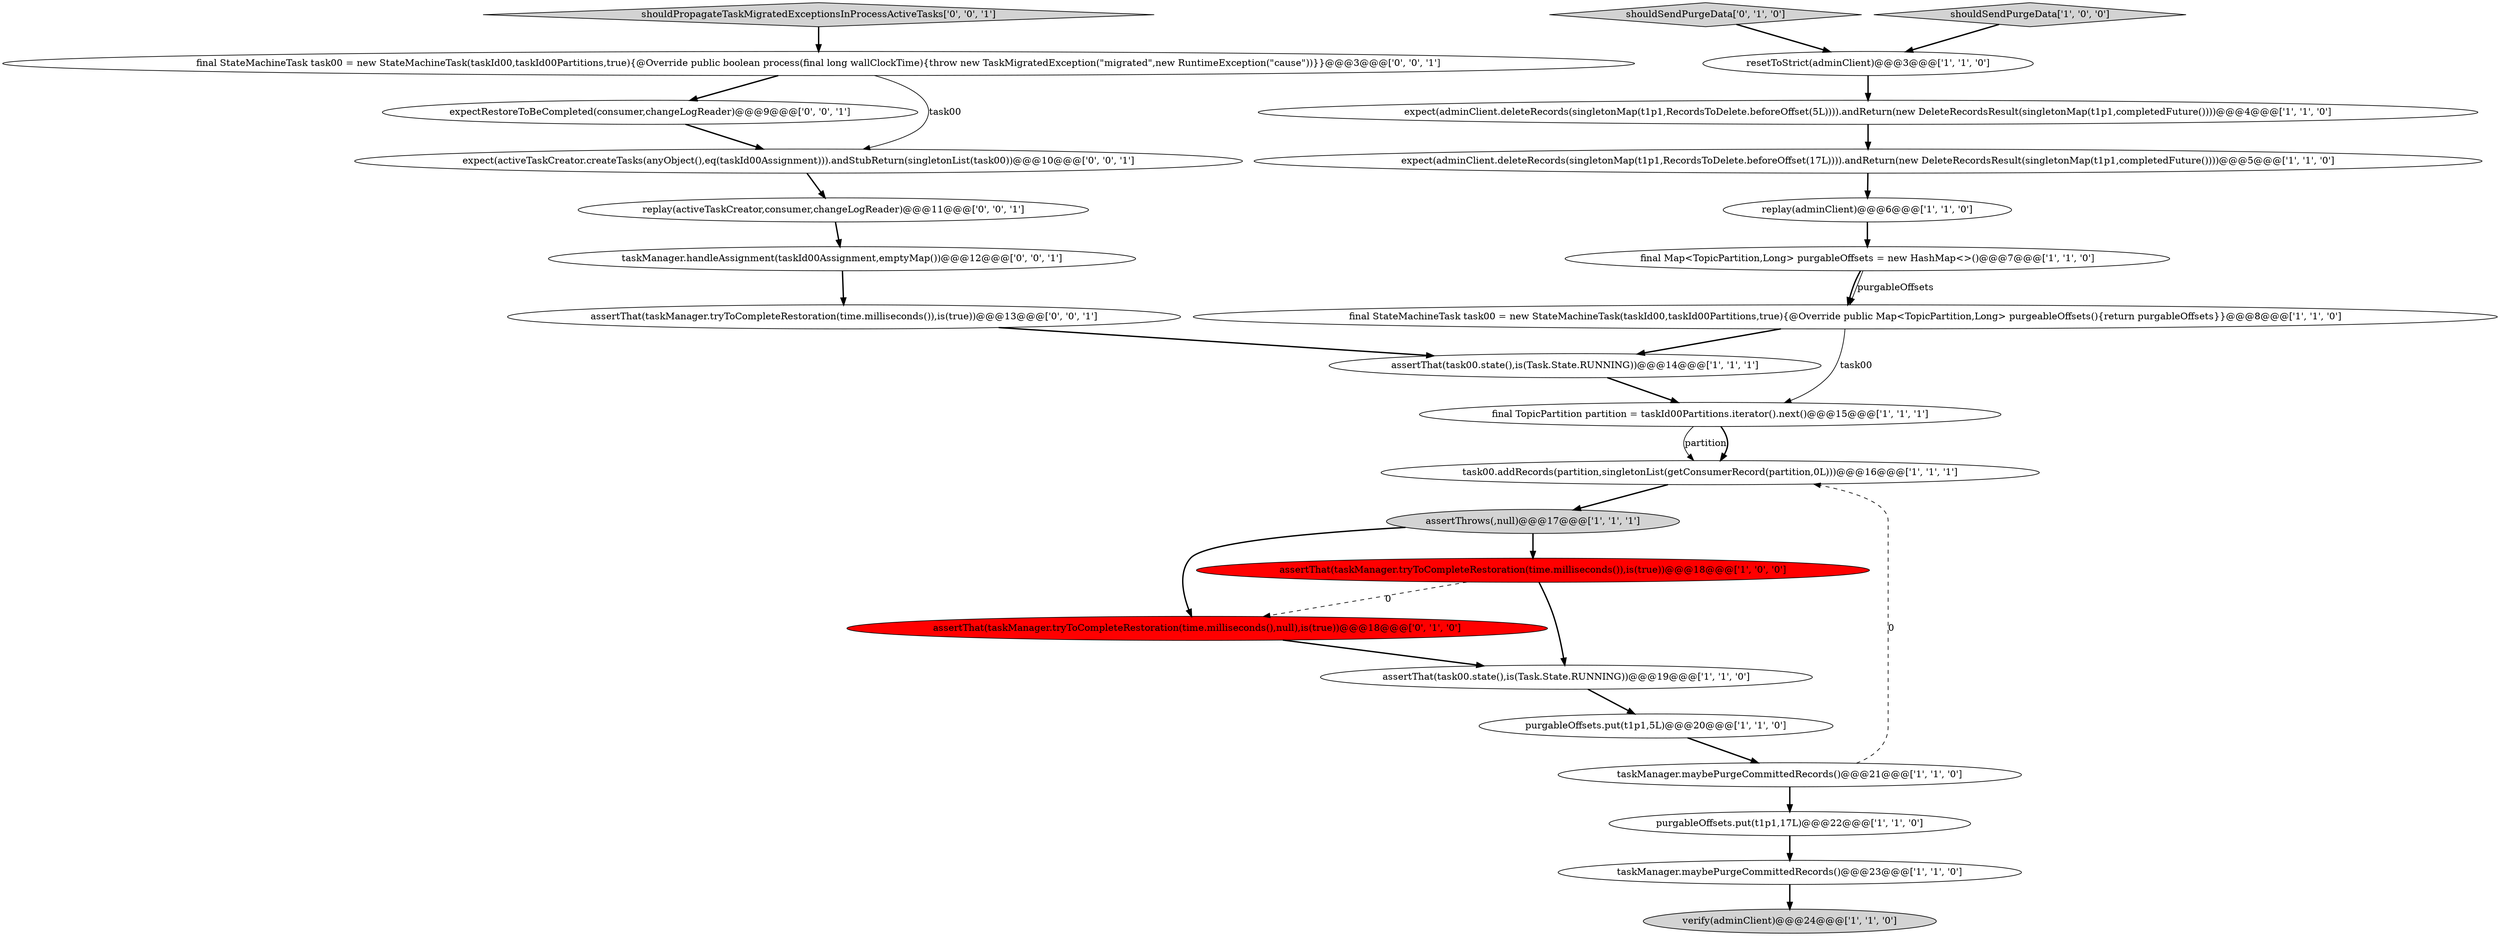 digraph {
20 [style = filled, label = "shouldPropagateTaskMigratedExceptionsInProcessActiveTasks['0', '0', '1']", fillcolor = lightgray, shape = diamond image = "AAA0AAABBB3BBB"];
17 [style = filled, label = "purgableOffsets.put(t1p1,17L)@@@22@@@['1', '1', '0']", fillcolor = white, shape = ellipse image = "AAA0AAABBB1BBB"];
9 [style = filled, label = "final Map<TopicPartition,Long> purgableOffsets = new HashMap<>()@@@7@@@['1', '1', '0']", fillcolor = white, shape = ellipse image = "AAA0AAABBB1BBB"];
16 [style = filled, label = "final StateMachineTask task00 = new StateMachineTask(taskId00,taskId00Partitions,true){@Override public Map<TopicPartition,Long> purgeableOffsets(){return purgableOffsets}}@@@8@@@['1', '1', '0']", fillcolor = white, shape = ellipse image = "AAA0AAABBB1BBB"];
0 [style = filled, label = "task00.addRecords(partition,singletonList(getConsumerRecord(partition,0L)))@@@16@@@['1', '1', '1']", fillcolor = white, shape = ellipse image = "AAA0AAABBB1BBB"];
19 [style = filled, label = "shouldSendPurgeData['0', '1', '0']", fillcolor = lightgray, shape = diamond image = "AAA0AAABBB2BBB"];
15 [style = filled, label = "shouldSendPurgeData['1', '0', '0']", fillcolor = lightgray, shape = diamond image = "AAA0AAABBB1BBB"];
25 [style = filled, label = "taskManager.handleAssignment(taskId00Assignment,emptyMap())@@@12@@@['0', '0', '1']", fillcolor = white, shape = ellipse image = "AAA0AAABBB3BBB"];
24 [style = filled, label = "expectRestoreToBeCompleted(consumer,changeLogReader)@@@9@@@['0', '0', '1']", fillcolor = white, shape = ellipse image = "AAA0AAABBB3BBB"];
14 [style = filled, label = "verify(adminClient)@@@24@@@['1', '1', '0']", fillcolor = lightgray, shape = ellipse image = "AAA0AAABBB1BBB"];
3 [style = filled, label = "assertThrows(,null)@@@17@@@['1', '1', '1']", fillcolor = lightgray, shape = ellipse image = "AAA0AAABBB1BBB"];
26 [style = filled, label = "final StateMachineTask task00 = new StateMachineTask(taskId00,taskId00Partitions,true){@Override public boolean process(final long wallClockTime){throw new TaskMigratedException(\"migrated\",new RuntimeException(\"cause\"))}}@@@3@@@['0', '0', '1']", fillcolor = white, shape = ellipse image = "AAA0AAABBB3BBB"];
2 [style = filled, label = "expect(adminClient.deleteRecords(singletonMap(t1p1,RecordsToDelete.beforeOffset(17L)))).andReturn(new DeleteRecordsResult(singletonMap(t1p1,completedFuture())))@@@5@@@['1', '1', '0']", fillcolor = white, shape = ellipse image = "AAA0AAABBB1BBB"];
8 [style = filled, label = "taskManager.maybePurgeCommittedRecords()@@@21@@@['1', '1', '0']", fillcolor = white, shape = ellipse image = "AAA0AAABBB1BBB"];
5 [style = filled, label = "assertThat(task00.state(),is(Task.State.RUNNING))@@@19@@@['1', '1', '0']", fillcolor = white, shape = ellipse image = "AAA0AAABBB1BBB"];
22 [style = filled, label = "expect(activeTaskCreator.createTasks(anyObject(),eq(taskId00Assignment))).andStubReturn(singletonList(task00))@@@10@@@['0', '0', '1']", fillcolor = white, shape = ellipse image = "AAA0AAABBB3BBB"];
23 [style = filled, label = "assertThat(taskManager.tryToCompleteRestoration(time.milliseconds()),is(true))@@@13@@@['0', '0', '1']", fillcolor = white, shape = ellipse image = "AAA0AAABBB3BBB"];
11 [style = filled, label = "resetToStrict(adminClient)@@@3@@@['1', '1', '0']", fillcolor = white, shape = ellipse image = "AAA0AAABBB1BBB"];
4 [style = filled, label = "purgableOffsets.put(t1p1,5L)@@@20@@@['1', '1', '0']", fillcolor = white, shape = ellipse image = "AAA0AAABBB1BBB"];
21 [style = filled, label = "replay(activeTaskCreator,consumer,changeLogReader)@@@11@@@['0', '0', '1']", fillcolor = white, shape = ellipse image = "AAA0AAABBB3BBB"];
7 [style = filled, label = "assertThat(task00.state(),is(Task.State.RUNNING))@@@14@@@['1', '1', '1']", fillcolor = white, shape = ellipse image = "AAA0AAABBB1BBB"];
12 [style = filled, label = "replay(adminClient)@@@6@@@['1', '1', '0']", fillcolor = white, shape = ellipse image = "AAA0AAABBB1BBB"];
13 [style = filled, label = "final TopicPartition partition = taskId00Partitions.iterator().next()@@@15@@@['1', '1', '1']", fillcolor = white, shape = ellipse image = "AAA0AAABBB1BBB"];
1 [style = filled, label = "expect(adminClient.deleteRecords(singletonMap(t1p1,RecordsToDelete.beforeOffset(5L)))).andReturn(new DeleteRecordsResult(singletonMap(t1p1,completedFuture())))@@@4@@@['1', '1', '0']", fillcolor = white, shape = ellipse image = "AAA0AAABBB1BBB"];
18 [style = filled, label = "assertThat(taskManager.tryToCompleteRestoration(time.milliseconds(),null),is(true))@@@18@@@['0', '1', '0']", fillcolor = red, shape = ellipse image = "AAA1AAABBB2BBB"];
10 [style = filled, label = "taskManager.maybePurgeCommittedRecords()@@@23@@@['1', '1', '0']", fillcolor = white, shape = ellipse image = "AAA0AAABBB1BBB"];
6 [style = filled, label = "assertThat(taskManager.tryToCompleteRestoration(time.milliseconds()),is(true))@@@18@@@['1', '0', '0']", fillcolor = red, shape = ellipse image = "AAA1AAABBB1BBB"];
7->13 [style = bold, label=""];
0->3 [style = bold, label=""];
17->10 [style = bold, label=""];
10->14 [style = bold, label=""];
11->1 [style = bold, label=""];
16->13 [style = solid, label="task00"];
25->23 [style = bold, label=""];
20->26 [style = bold, label=""];
16->7 [style = bold, label=""];
22->21 [style = bold, label=""];
26->22 [style = solid, label="task00"];
3->6 [style = bold, label=""];
19->11 [style = bold, label=""];
21->25 [style = bold, label=""];
12->9 [style = bold, label=""];
26->24 [style = bold, label=""];
24->22 [style = bold, label=""];
8->0 [style = dashed, label="0"];
9->16 [style = bold, label=""];
2->12 [style = bold, label=""];
6->18 [style = dashed, label="0"];
3->18 [style = bold, label=""];
8->17 [style = bold, label=""];
6->5 [style = bold, label=""];
15->11 [style = bold, label=""];
13->0 [style = solid, label="partition"];
18->5 [style = bold, label=""];
5->4 [style = bold, label=""];
4->8 [style = bold, label=""];
1->2 [style = bold, label=""];
23->7 [style = bold, label=""];
9->16 [style = solid, label="purgableOffsets"];
13->0 [style = bold, label=""];
}
